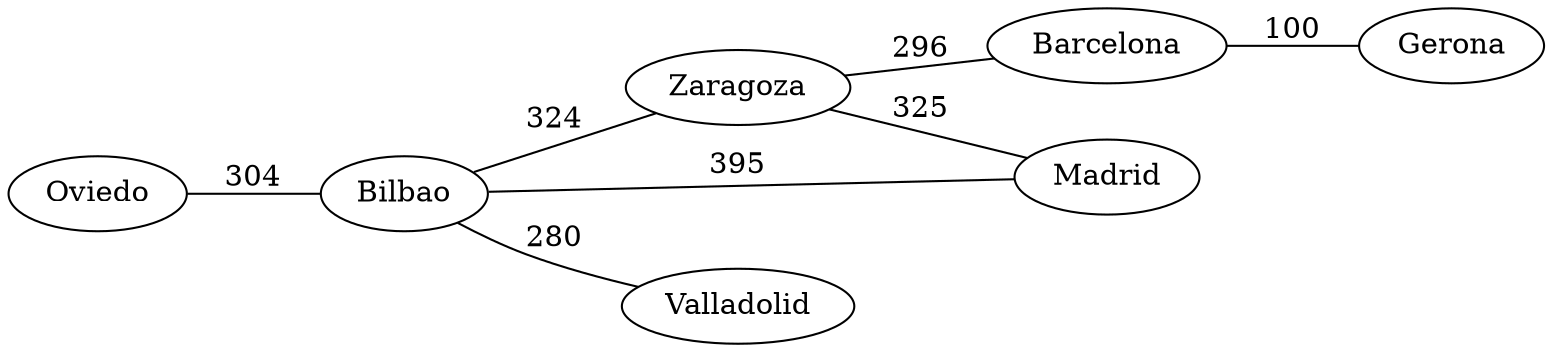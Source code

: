 digraph G {
rankdir=LR
graph [ dpi = 300 ];
Oviedo->Bilbao[label =304,dir=none];
Bilbao->Zaragoza[label =324,dir=none];
Bilbao->Madrid[label =395,dir=none];
Bilbao->Valladolid[label =280,dir=none];
Zaragoza->Barcelona[label =296,dir=none];
Zaragoza->Madrid[label =325,dir=none];
Barcelona->Gerona[label =100,dir=none];

}